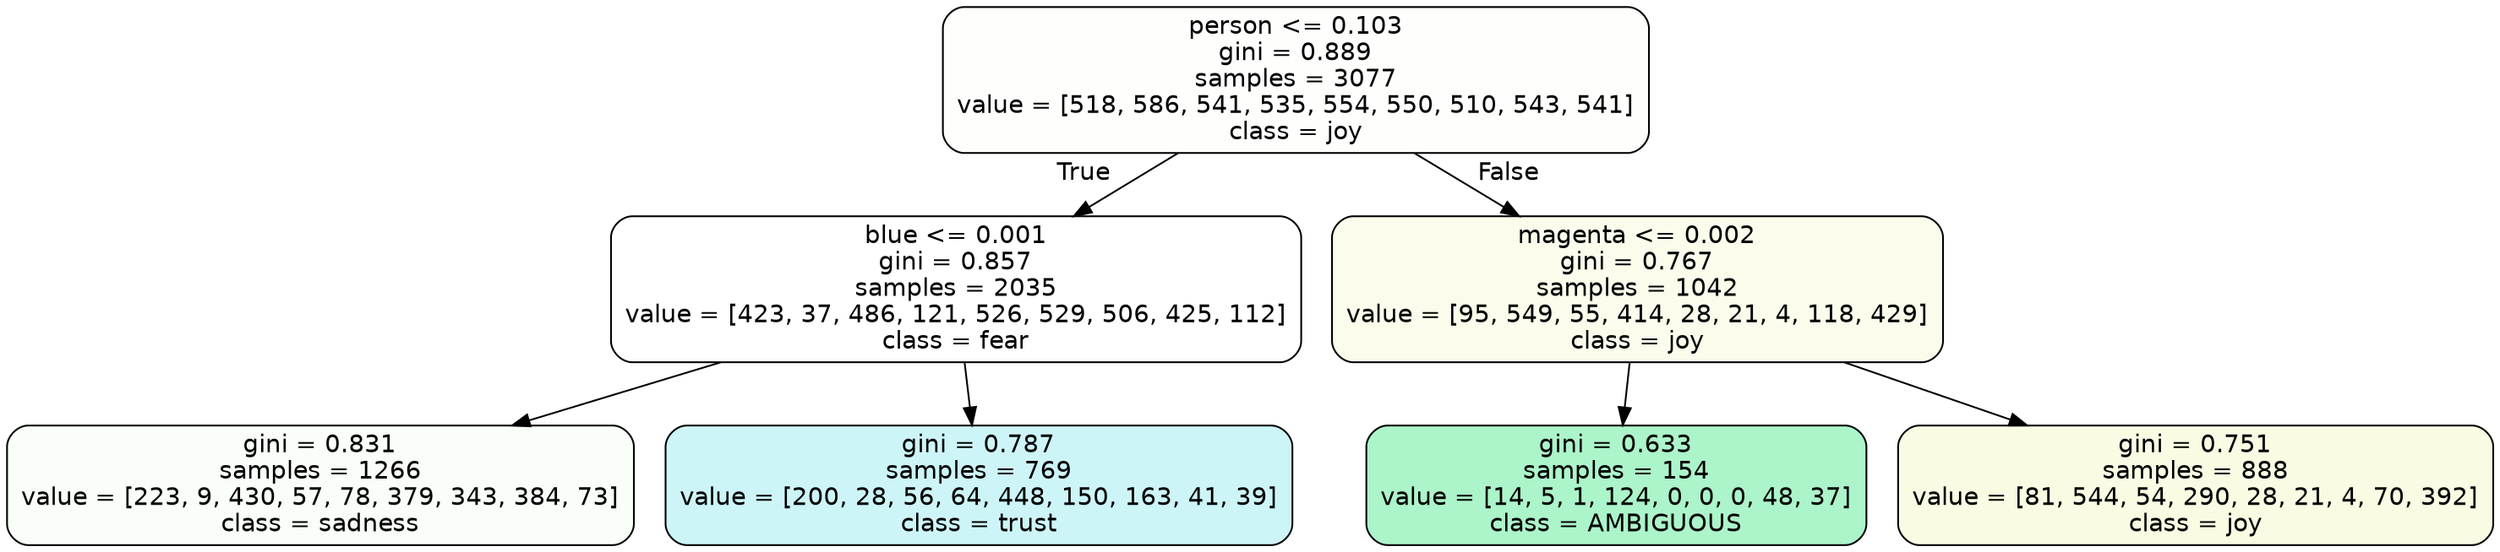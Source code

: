 digraph Tree {
node [shape=box, style="filled, rounded", color="black", fontname=helvetica] ;
edge [fontname=helvetica] ;
0 [label="person <= 0.103\ngini = 0.889\nsamples = 3077\nvalue = [518, 586, 541, 535, 554, 550, 510, 543, 541]\nclass = joy", fillcolor="#d7e53902"] ;
1 [label="blue <= 0.001\ngini = 0.857\nsamples = 2035\nvalue = [423, 37, 486, 121, 526, 529, 506, 425, 112]\nclass = fear", fillcolor="#3964e500"] ;
0 -> 1 [labeldistance=2.5, labelangle=45, headlabel="True"] ;
2 [label="gini = 0.831\nsamples = 1266\nvalue = [223, 9, 430, 57, 78, 379, 343, 384, 73]\nclass = sadness", fillcolor="#64e53907"] ;
1 -> 2 ;
3 [label="gini = 0.787\nsamples = 769\nvalue = [200, 28, 56, 64, 448, 150, 163, 41, 39]\nclass = trust", fillcolor="#39d7e540"] ;
1 -> 3 ;
4 [label="magenta <= 0.002\ngini = 0.767\nsamples = 1042\nvalue = [95, 549, 55, 414, 28, 21, 4, 118, 429]\nclass = joy", fillcolor="#d7e53918"] ;
0 -> 4 [labeldistance=2.5, labelangle=-45, headlabel="False"] ;
5 [label="gini = 0.633\nsamples = 154\nvalue = [14, 5, 1, 124, 0, 0, 0, 48, 37]\nclass = AMBIGUOUS", fillcolor="#39e5816b"] ;
4 -> 5 ;
6 [label="gini = 0.751\nsamples = 888\nvalue = [81, 544, 54, 290, 28, 21, 4, 70, 392]\nclass = joy", fillcolor="#d7e53923"] ;
4 -> 6 ;
}